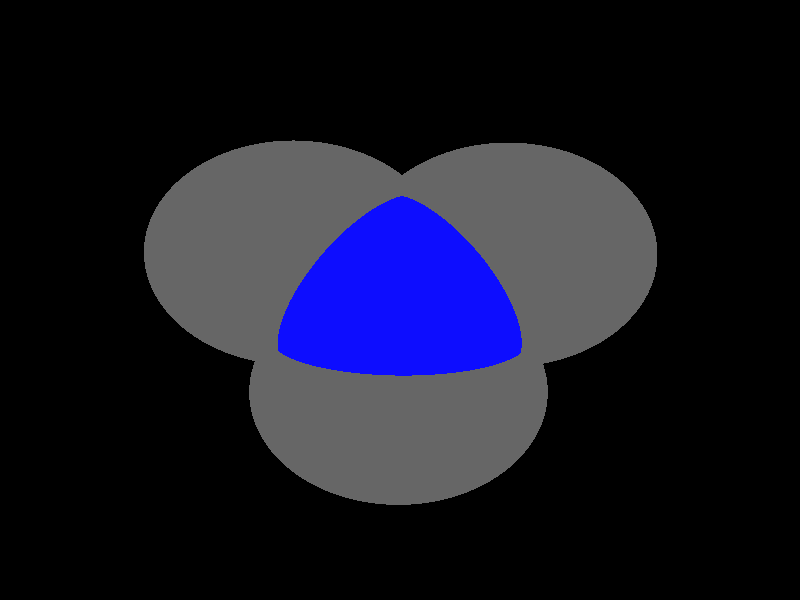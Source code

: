 global_settings {
	ambient_light rgb <0.200000002980232, 0.200000002980232, 0.200000002980232>
	max_trace_level 15
}

background { color rgb <0,0,0> }

camera {
	perspective
	location <0, 0, 12.3511066378135>
	angle 40
	up <0, 1, 0>
	right <1, 0, 0> * 1
	direction <0, 0, -1> }

light_source {
	<11.3174688129015, 9.90278489508239, 14.1468358053226>
	color rgb <1, 1, 1>
	fade_distance 28.2936716106452
	fade_power 0
	spotlight
	area_light <20, 0, 0>, <0, 0, 20>, 20, 20
	circular
	orient
	point_at <-11.3174688129015, -9.90278489508239, -14.1468358053226>
}

light_source {
	<-11.3174688129015, 9.90278489508239, -7.0734179026613>
	color rgb <0.300000011920929, 0.300000011920929, 0.300000011920929> shadowless
	fade_distance 28.2936716106452
	fade_power 0
	parallel
	point_at <11.3174688129015, -9.90278489508239, 7.0734179026613>
}

#default {
	finish {ambient 0.5 diffuse 1 specular 0.2 roughness .01 metallic 1}
}

union {
cylinder {
	<0.00217880088322601, -0.00389096513691252, 0.19735555654806>, 	<-0.0072731263103449, -0.682815815509426, -0.0352304886421987>, 0.075
	pigment { rgbt <0.0500000007450581, 0.0500000007450581, 1, 0> }
}
cylinder {
	<-0.0072731263103449, -0.682815815509426, -0.0352304886421987>, 	<-0.0170806258716136, -1.38728116271311, -0.276566196106414>, 0.075
	pigment { rgbt <0.400000005960464, 0.400000005960464, 0.400000005960464, 0> }
}
cylinder {
	<0.00217880088322601, -0.00389096513691252, 0.19735555654806>, 	<0.594922019488706, 0.330887656765272, -0.0300273362829393>, 0.075
	pigment { rgbt <0.0500000007450581, 0.0500000007450581, 1, 0> }
}
cylinder {
	<0.594922019488706, 0.330887656765272, -0.0300273362829393>, 	<1.20996367237815, 0.678260330975173, -0.265964156571797>, 0.075
	pigment { rgbt <0.400000005960464, 0.400000005960464, 0.400000005960464, 0> }
}
cylinder {
	<0.00217880088322601, -0.00389096513691252, 0.19735555654806>, 	<-0.584060252559177, 0.345512463913997, -0.0248246780910438>, 0.075
	pigment { rgbt <0.0500000007450581, 0.0500000007450581, 1, 0> }
}
cylinder {
	<-0.584060252559177, 0.345512463913997, -0.0248246780910438>, 	<-1.19235308523252, 0.70806013172139, -0.255363130790572>, 0.075
	pigment { rgbt <0.400000005960464, 0.400000005960464, 0.400000005960464, 0> }
}
sphere {
	<0.00217880088322601, -0.00389096513691252, 0.19735555654806>, 0.3834
	pigment { rgbt <0.0500000007450581, 0.0500000007450581, 1,0> }
}
sphere {
	<-0.0170806258716136, -1.38728116271311, -0.276566196106414>, 0.4104
	pigment { rgbt <0.400000005960464, 0.400000005960464, 0.400000005960464,0> }
}
sphere {
	<1.20996367237815, 0.678260330975173, -0.265964156571797>, 0.4104
	pigment { rgbt <0.400000005960464, 0.400000005960464, 0.400000005960464,0> }
}
sphere {
	<-1.19235308523252, 0.70806013172139, -0.255363130790572>, 0.4104
	pigment { rgbt <0.400000005960464, 0.400000005960464, 0.400000005960464,0> }
}
}
merge {
}
union {
}
merge {
sphere {
	<0.00217880088322601, -0.00389096513691252, 0.19735555654806>, 1.549845
	pigment { rgbt <0, 0, 0,0> }
}
sphere {
	<-0.0170806258716136, -1.38728116271311, -0.276566196106414>, 1.69983
	pigment { rgbt <0, 0, 0,0> }
}
sphere {
	<1.20996367237815, 0.678260330975173, -0.265964156571797>, 1.69983
	pigment { rgbt <0, 0, 0,0> }
}
sphere {
	<-1.19235308523252, 0.70806013172139, -0.255363130790572>, 1.69983
	pigment { rgbt <0, 0, 0,0> }
}
sphere {
	<0.00217880088322601, -0.00389096513691252, 0.19735555654806>, 1.55
	pigment { rgbt <0.0500000007450581, 0.0500000007450581, 1,0.350000023841858> }
}
sphere {
	<-0.0170806258716136, -1.38728116271311, -0.276566196106414>, 1.7
	pigment { rgbt <0.400000005960464, 0.400000005960464, 0.400000005960464,0.350000023841858> }
}
sphere {
	<1.20996367237815, 0.678260330975173, -0.265964156571797>, 1.7
	pigment { rgbt <0.400000005960464, 0.400000005960464, 0.400000005960464,0.350000023841858> }
}
sphere {
	<-1.19235308523252, 0.70806013172139, -0.255363130790572>, 1.7
	pigment { rgbt <0.400000005960464, 0.400000005960464, 0.400000005960464,0.350000023841858> }
}
}
